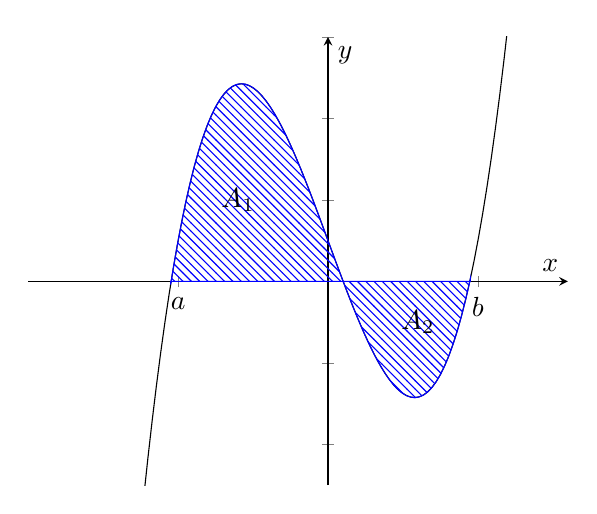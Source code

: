 \begin{tikzpicture}
    \begin{axis}[
    xmin=-2, xmax= 1.6, ymin=-.5, ymax=.6,
    xlabel=$x$, ylabel=$y$,
    xtick = {-1, 1},
    xticklabels={$a$, $b$},
    yticklabels={,,},
    axis lines=middle]
    \addplot[domain=-1.4:1.4, samples=100]  {x^3-x+0.1};
    \addplot+[mark=none,
            domain=-1.05:0.95,
            samples=100,
            pattern=north west lines,
            draw=blue,
            pattern color=blue,
            fill opacity=0.2,
            samples=200,
            area legend] {x^3-x+0.1} \closedcycle;
    \node at (axis cs: -.6, .2) {$A_1$};
    \node at (axis cs: .6, -.1) {$A_2$};
    \end{axis}


\end{tikzpicture}